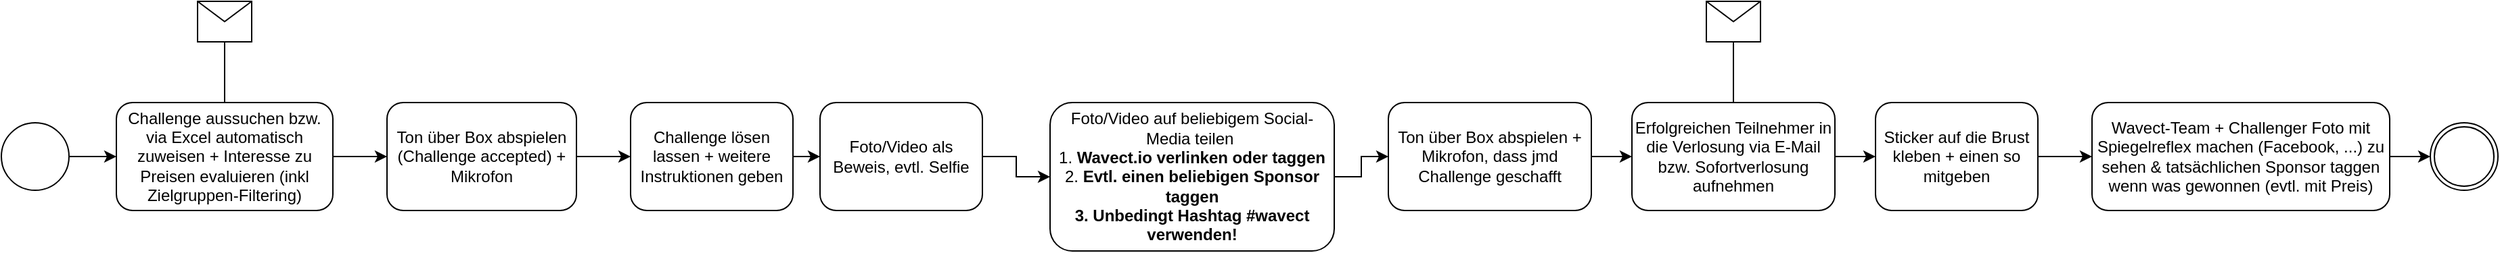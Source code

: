 <mxfile version="11.1.4" type="device"><diagram name="Page-1" id="2a216829-ef6e-dabb-86c1-c78162f3ba2b"><mxGraphModel dx="1086" dy="808" grid="1" gridSize="10" guides="1" tooltips="1" connect="1" arrows="1" fold="1" page="1" pageScale="1" pageWidth="850" pageHeight="1100" background="#ffffff" math="0" shadow="0"><root><mxCell id="0"/><mxCell id="1" parent="0"/><mxCell id="7a84cebc1def654-1" value="" style="shape=mxgraph.bpmn.shape;html=1;verticalLabelPosition=bottom;labelBackgroundColor=#ffffff;verticalAlign=top;perimeter=ellipsePerimeter;outline=standard;symbol=general;" parent="1" vertex="1"><mxGeometry x="235" y="265" width="50" height="50" as="geometry"/></mxCell><mxCell id="7a84cebc1def654-2" value="Challenge aussuchen bzw. via Excel automatisch zuweisen + Interesse zu Preisen evaluieren (inkl Zielgruppen-Filtering)" style="shape=ext;rounded=1;html=1;whiteSpace=wrap;" parent="1" vertex="1"><mxGeometry x="320" y="250" width="160" height="80" as="geometry"/></mxCell><mxCell id="7a84cebc1def654-4" value="" style="shape=message;whiteSpace=wrap;html=1;" parent="1" vertex="1"><mxGeometry x="380" y="175" width="40" height="30" as="geometry"/></mxCell><mxCell id="7a84cebc1def654-36" style="edgeStyle=orthogonalEdgeStyle;rounded=0;html=1;jettySize=auto;orthogonalLoop=1;" parent="1" source="7a84cebc1def654-1" target="7a84cebc1def654-2" edge="1"><mxGeometry relative="1" as="geometry"/></mxCell><mxCell id="7a84cebc1def654-37" style="edgeStyle=orthogonalEdgeStyle;rounded=0;html=1;jettySize=auto;orthogonalLoop=1;endArrow=none;endFill=0;" parent="1" source="7a84cebc1def654-4" target="7a84cebc1def654-2" edge="1"><mxGeometry relative="1" as="geometry"/></mxCell><mxCell id="7a84cebc1def654-39" style="edgeStyle=orthogonalEdgeStyle;rounded=0;html=1;jettySize=auto;orthogonalLoop=1;entryX=0;entryY=0.5;entryDx=0;entryDy=0;" parent="1" source="7a84cebc1def654-2" target="rtRrUyg5ICz6KvY_SDzm-1" edge="1"><mxGeometry relative="1" as="geometry"><mxPoint x="530" y="290" as="targetPoint"/></mxGeometry></mxCell><mxCell id="rtRrUyg5ICz6KvY_SDzm-1" value="Ton über Box abspielen (Challenge accepted) + Mikrofon" style="shape=ext;rounded=1;html=1;whiteSpace=wrap;" parent="1" vertex="1"><mxGeometry x="520" y="250" width="140" height="80" as="geometry"/></mxCell><mxCell id="rtRrUyg5ICz6KvY_SDzm-2" value="Challenge lösen lassen + weitere Instruktionen geben" style="shape=ext;rounded=1;html=1;whiteSpace=wrap;" parent="1" vertex="1"><mxGeometry x="700" y="250" width="120" height="80" as="geometry"/></mxCell><mxCell id="rtRrUyg5ICz6KvY_SDzm-3" style="edgeStyle=orthogonalEdgeStyle;rounded=0;html=1;jettySize=auto;orthogonalLoop=1;entryX=0;entryY=0.5;entryDx=0;entryDy=0;exitX=1;exitY=0.5;exitDx=0;exitDy=0;" parent="1" source="rtRrUyg5ICz6KvY_SDzm-1" target="rtRrUyg5ICz6KvY_SDzm-2" edge="1"><mxGeometry relative="1" as="geometry"><mxPoint x="660" y="290" as="sourcePoint"/><mxPoint x="530" y="300" as="targetPoint"/></mxGeometry></mxCell><mxCell id="rtRrUyg5ICz6KvY_SDzm-4" value="Foto/Video als Beweis, evtl. Selfie" style="shape=ext;rounded=1;html=1;whiteSpace=wrap;" parent="1" vertex="1"><mxGeometry x="840" y="250" width="120" height="80" as="geometry"/></mxCell><mxCell id="rtRrUyg5ICz6KvY_SDzm-5" style="edgeStyle=orthogonalEdgeStyle;rounded=0;html=1;jettySize=auto;orthogonalLoop=1;entryX=0;entryY=0.5;entryDx=0;entryDy=0;exitX=1;exitY=0.5;exitDx=0;exitDy=0;" parent="1" source="rtRrUyg5ICz6KvY_SDzm-2" target="rtRrUyg5ICz6KvY_SDzm-4" edge="1"><mxGeometry relative="1" as="geometry"><mxPoint x="670" y="300" as="sourcePoint"/><mxPoint x="710" y="300" as="targetPoint"/></mxGeometry></mxCell><mxCell id="rtRrUyg5ICz6KvY_SDzm-6" value="Foto/Video auf beliebigem Social-Media teilen&amp;nbsp;&lt;br&gt;1. &lt;b&gt;Wavect.io verlinken oder taggen&lt;/b&gt;&lt;br&gt;2.&lt;b&gt; Evtl. einen beliebigen Sponsor taggen&lt;br&gt;3. Unbedingt Hashtag #wavect verwenden!&lt;br&gt;&lt;/b&gt;" style="shape=ext;rounded=1;html=1;whiteSpace=wrap;" parent="1" vertex="1"><mxGeometry x="1010" y="250" width="210" height="110" as="geometry"/></mxCell><mxCell id="rtRrUyg5ICz6KvY_SDzm-7" value="Erfolgreichen Teilnehmer in die Verlosung via E-Mail bzw. Sofortverlosung aufnehmen" style="shape=ext;rounded=1;html=1;whiteSpace=wrap;" parent="1" vertex="1"><mxGeometry x="1440" y="250" width="150" height="80" as="geometry"/></mxCell><mxCell id="rtRrUyg5ICz6KvY_SDzm-8" value="Sticker auf die Brust kleben + einen so mitgeben" style="shape=ext;rounded=1;html=1;whiteSpace=wrap;" parent="1" vertex="1"><mxGeometry x="1620" y="250" width="120" height="80" as="geometry"/></mxCell><mxCell id="rtRrUyg5ICz6KvY_SDzm-9" style="edgeStyle=orthogonalEdgeStyle;rounded=0;html=1;jettySize=auto;orthogonalLoop=1;entryX=0;entryY=0.5;entryDx=0;entryDy=0;exitX=1;exitY=0.5;exitDx=0;exitDy=0;" parent="1" source="rtRrUyg5ICz6KvY_SDzm-4" target="rtRrUyg5ICz6KvY_SDzm-6" edge="1"><mxGeometry relative="1" as="geometry"><mxPoint x="830" y="300" as="sourcePoint"/><mxPoint x="870" y="300" as="targetPoint"/></mxGeometry></mxCell><mxCell id="rtRrUyg5ICz6KvY_SDzm-10" style="edgeStyle=orthogonalEdgeStyle;rounded=0;html=1;jettySize=auto;orthogonalLoop=1;entryX=0;entryY=0.5;entryDx=0;entryDy=0;exitX=1;exitY=0.5;exitDx=0;exitDy=0;" parent="1" source="rtRrUyg5ICz6KvY_SDzm-6" target="rtRrUyg5ICz6KvY_SDzm-12" edge="1"><mxGeometry relative="1" as="geometry"><mxPoint x="990" y="300" as="sourcePoint"/><mxPoint x="1020" y="300" as="targetPoint"/></mxGeometry></mxCell><mxCell id="rtRrUyg5ICz6KvY_SDzm-11" style="edgeStyle=orthogonalEdgeStyle;rounded=0;html=1;jettySize=auto;orthogonalLoop=1;entryX=0;entryY=0.5;entryDx=0;entryDy=0;exitX=1;exitY=0.5;exitDx=0;exitDy=0;" parent="1" source="rtRrUyg5ICz6KvY_SDzm-7" target="rtRrUyg5ICz6KvY_SDzm-8" edge="1"><mxGeometry relative="1" as="geometry"><mxPoint x="1345" y="300" as="sourcePoint"/><mxPoint x="1385" y="300" as="targetPoint"/></mxGeometry></mxCell><mxCell id="rtRrUyg5ICz6KvY_SDzm-12" value="Ton über Box abspielen + Mikrofon, dass jmd Challenge geschafft" style="shape=ext;rounded=1;html=1;whiteSpace=wrap;" parent="1" vertex="1"><mxGeometry x="1260" y="250" width="150" height="80" as="geometry"/></mxCell><mxCell id="rtRrUyg5ICz6KvY_SDzm-13" style="edgeStyle=orthogonalEdgeStyle;rounded=0;html=1;jettySize=auto;orthogonalLoop=1;entryX=0;entryY=0.5;entryDx=0;entryDy=0;exitX=1;exitY=0.5;exitDx=0;exitDy=0;" parent="1" source="rtRrUyg5ICz6KvY_SDzm-12" target="rtRrUyg5ICz6KvY_SDzm-7" edge="1"><mxGeometry relative="1" as="geometry"><mxPoint x="1230" y="300" as="sourcePoint"/><mxPoint x="1245" y="390" as="targetPoint"/><Array as="points"><mxPoint x="1420" y="290"/><mxPoint x="1420" y="290"/></Array></mxGeometry></mxCell><mxCell id="rtRrUyg5ICz6KvY_SDzm-14" value="" style="shape=mxgraph.bpmn.shape;html=1;verticalLabelPosition=bottom;labelBackgroundColor=#ffffff;verticalAlign=top;align=center;perimeter=ellipsePerimeter;outlineConnect=0;outline=throwing;symbol=general;" parent="1" vertex="1"><mxGeometry x="2030" y="265" width="50" height="50" as="geometry"/></mxCell><mxCell id="rtRrUyg5ICz6KvY_SDzm-17" value="" style="shape=message;whiteSpace=wrap;html=1;" parent="1" vertex="1"><mxGeometry x="1495" y="175" width="40" height="30" as="geometry"/></mxCell><mxCell id="rtRrUyg5ICz6KvY_SDzm-18" style="edgeStyle=orthogonalEdgeStyle;rounded=0;html=1;jettySize=auto;orthogonalLoop=1;endArrow=none;endFill=0;entryX=0.5;entryY=0;entryDx=0;entryDy=0;" parent="1" source="rtRrUyg5ICz6KvY_SDzm-17" target="rtRrUyg5ICz6KvY_SDzm-7" edge="1"><mxGeometry relative="1" as="geometry"><mxPoint x="1530" y="265" as="targetPoint"/></mxGeometry></mxCell><mxCell id="zbFTWLiQ8Ncm81McSF0j-1" value="Wavect-Team + Challenger Foto mit Spiegelreflex machen (Facebook, ...) zu sehen &amp;amp; tatsächlichen Sponsor taggen wenn was gewonnen (evtl. mit Preis)" style="shape=ext;rounded=1;html=1;whiteSpace=wrap;" parent="1" vertex="1"><mxGeometry x="1780" y="250" width="220" height="80" as="geometry"/></mxCell><mxCell id="zbFTWLiQ8Ncm81McSF0j-2" style="edgeStyle=orthogonalEdgeStyle;rounded=0;html=1;jettySize=auto;orthogonalLoop=1;entryX=0;entryY=0.5;entryDx=0;entryDy=0;exitX=1;exitY=0.5;exitDx=0;exitDy=0;" parent="1" source="rtRrUyg5ICz6KvY_SDzm-8" target="zbFTWLiQ8Ncm81McSF0j-1" edge="1"><mxGeometry relative="1" as="geometry"><mxPoint x="1760" y="280" as="sourcePoint"/><mxPoint x="1630" y="300" as="targetPoint"/></mxGeometry></mxCell><mxCell id="zbFTWLiQ8Ncm81McSF0j-3" style="edgeStyle=orthogonalEdgeStyle;rounded=0;html=1;jettySize=auto;orthogonalLoop=1;entryX=0;entryY=0.5;entryDx=0;entryDy=0;exitX=1;exitY=0.5;exitDx=0;exitDy=0;" parent="1" source="zbFTWLiQ8Ncm81McSF0j-1" target="rtRrUyg5ICz6KvY_SDzm-14" edge="1"><mxGeometry relative="1" as="geometry"><mxPoint x="1750" y="300" as="sourcePoint"/><mxPoint x="1790" y="300" as="targetPoint"/></mxGeometry></mxCell></root></mxGraphModel></diagram></mxfile>